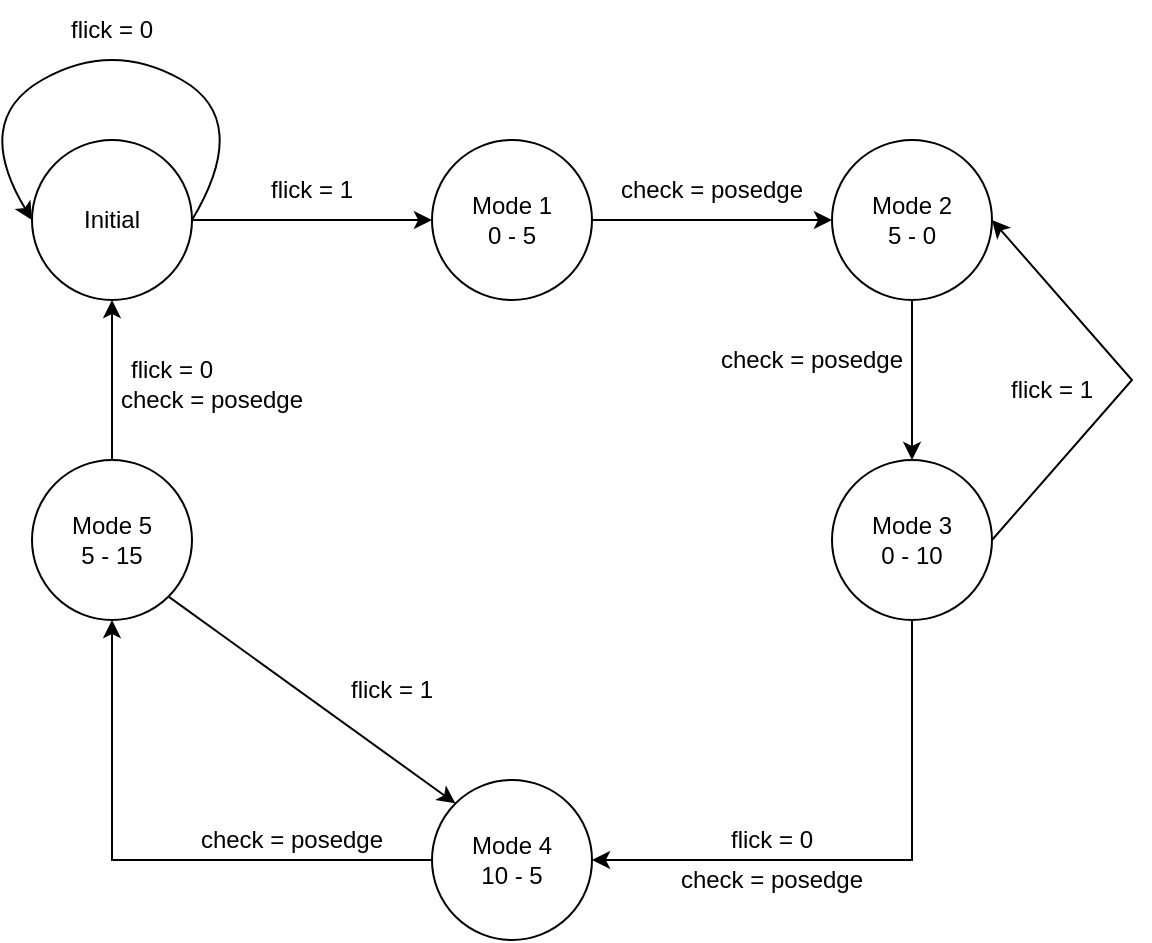 <mxfile version="16.6.6" type="device"><diagram id="td90OOmrXFLukubq8ux3" name="Page-1"><mxGraphModel dx="1278" dy="585" grid="1" gridSize="10" guides="1" tooltips="1" connect="1" arrows="1" fold="1" page="1" pageScale="1" pageWidth="850" pageHeight="1100" math="0" shadow="0"><root><mxCell id="0"/><mxCell id="1" parent="0"/><mxCell id="35tpeAAYdvNA19X8yhC9-1" value="Initial" style="ellipse;whiteSpace=wrap;html=1;aspect=fixed;" parent="1" vertex="1"><mxGeometry x="120" y="200" width="80" height="80" as="geometry"/></mxCell><mxCell id="35tpeAAYdvNA19X8yhC9-16" style="edgeStyle=orthogonalEdgeStyle;rounded=0;orthogonalLoop=1;jettySize=auto;html=1;entryX=0;entryY=0.5;entryDx=0;entryDy=0;" parent="1" source="35tpeAAYdvNA19X8yhC9-2" target="35tpeAAYdvNA19X8yhC9-15" edge="1"><mxGeometry relative="1" as="geometry"/></mxCell><mxCell id="35tpeAAYdvNA19X8yhC9-2" value="Mode 1&lt;br&gt;0 - 5" style="ellipse;whiteSpace=wrap;html=1;aspect=fixed;" parent="1" vertex="1"><mxGeometry x="320" y="200" width="80" height="80" as="geometry"/></mxCell><mxCell id="35tpeAAYdvNA19X8yhC9-9" value="flick = 1" style="text;html=1;strokeColor=none;fillColor=none;align=center;verticalAlign=middle;whiteSpace=wrap;rounded=0;" parent="1" vertex="1"><mxGeometry x="210" y="210" width="100" height="30" as="geometry"/></mxCell><mxCell id="35tpeAAYdvNA19X8yhC9-11" value="" style="curved=1;endArrow=classic;html=1;rounded=0;exitX=1;exitY=0.5;exitDx=0;exitDy=0;entryX=0;entryY=0.5;entryDx=0;entryDy=0;" parent="1" source="35tpeAAYdvNA19X8yhC9-1" target="35tpeAAYdvNA19X8yhC9-2" edge="1"><mxGeometry width="50" height="50" relative="1" as="geometry"><mxPoint x="360" y="420" as="sourcePoint"/><mxPoint x="410" y="370" as="targetPoint"/><Array as="points"><mxPoint x="230" y="240"/></Array></mxGeometry></mxCell><mxCell id="35tpeAAYdvNA19X8yhC9-13" value="" style="curved=1;endArrow=classic;html=1;rounded=0;entryX=0;entryY=0.5;entryDx=0;entryDy=0;exitX=1;exitY=0.5;exitDx=0;exitDy=0;" parent="1" source="35tpeAAYdvNA19X8yhC9-1" target="35tpeAAYdvNA19X8yhC9-1" edge="1"><mxGeometry width="50" height="50" relative="1" as="geometry"><mxPoint x="360" y="420" as="sourcePoint"/><mxPoint x="410" y="370" as="targetPoint"/><Array as="points"><mxPoint x="230" y="190"/><mxPoint x="160" y="150"/><mxPoint x="90" y="190"/></Array></mxGeometry></mxCell><mxCell id="35tpeAAYdvNA19X8yhC9-35" style="edgeStyle=orthogonalEdgeStyle;rounded=0;orthogonalLoop=1;jettySize=auto;html=1;entryX=0.5;entryY=0;entryDx=0;entryDy=0;" parent="1" source="35tpeAAYdvNA19X8yhC9-15" target="35tpeAAYdvNA19X8yhC9-17" edge="1"><mxGeometry relative="1" as="geometry"/></mxCell><mxCell id="35tpeAAYdvNA19X8yhC9-15" value="Mode 2&lt;br&gt;5 - 0" style="ellipse;whiteSpace=wrap;html=1;aspect=fixed;" parent="1" vertex="1"><mxGeometry x="520" y="200" width="80" height="80" as="geometry"/></mxCell><mxCell id="35tpeAAYdvNA19X8yhC9-26" style="edgeStyle=orthogonalEdgeStyle;rounded=0;orthogonalLoop=1;jettySize=auto;html=1;entryX=1;entryY=0.5;entryDx=0;entryDy=0;" parent="1" source="35tpeAAYdvNA19X8yhC9-17" target="35tpeAAYdvNA19X8yhC9-20" edge="1"><mxGeometry relative="1" as="geometry"><mxPoint x="480" y="530" as="targetPoint"/><Array as="points"><mxPoint x="560" y="560"/></Array></mxGeometry></mxCell><mxCell id="35tpeAAYdvNA19X8yhC9-17" value="Mode 3&lt;br&gt;0 - 10" style="ellipse;whiteSpace=wrap;html=1;aspect=fixed;" parent="1" vertex="1"><mxGeometry x="520" y="360" width="80" height="80" as="geometry"/></mxCell><mxCell id="35tpeAAYdvNA19X8yhC9-30" style="edgeStyle=orthogonalEdgeStyle;rounded=0;orthogonalLoop=1;jettySize=auto;html=1;entryX=0.5;entryY=1;entryDx=0;entryDy=0;" parent="1" source="35tpeAAYdvNA19X8yhC9-20" target="35tpeAAYdvNA19X8yhC9-29" edge="1"><mxGeometry relative="1" as="geometry"><mxPoint x="160" y="560" as="targetPoint"/></mxGeometry></mxCell><mxCell id="35tpeAAYdvNA19X8yhC9-20" value="Mode 4&lt;br&gt;10 - 5" style="ellipse;whiteSpace=wrap;html=1;aspect=fixed;" parent="1" vertex="1"><mxGeometry x="320" y="520" width="80" height="80" as="geometry"/></mxCell><mxCell id="35tpeAAYdvNA19X8yhC9-22" value="flick = 0" style="text;html=1;strokeColor=none;fillColor=none;align=center;verticalAlign=middle;whiteSpace=wrap;rounded=0;" parent="1" vertex="1"><mxGeometry x="460" y="535" width="60" height="30" as="geometry"/></mxCell><mxCell id="35tpeAAYdvNA19X8yhC9-25" value="flick = 1" style="text;html=1;strokeColor=none;fillColor=none;align=center;verticalAlign=middle;whiteSpace=wrap;rounded=0;" parent="1" vertex="1"><mxGeometry x="600" y="310" width="60" height="30" as="geometry"/></mxCell><mxCell id="35tpeAAYdvNA19X8yhC9-33" style="edgeStyle=orthogonalEdgeStyle;rounded=0;orthogonalLoop=1;jettySize=auto;html=1;exitX=0.5;exitY=0;exitDx=0;exitDy=0;entryX=0.5;entryY=1;entryDx=0;entryDy=0;" parent="1" source="35tpeAAYdvNA19X8yhC9-29" target="35tpeAAYdvNA19X8yhC9-1" edge="1"><mxGeometry relative="1" as="geometry"/></mxCell><mxCell id="35tpeAAYdvNA19X8yhC9-29" value="Mode 5&lt;br&gt;5 - 15" style="ellipse;whiteSpace=wrap;html=1;aspect=fixed;" parent="1" vertex="1"><mxGeometry x="120" y="360" width="80" height="80" as="geometry"/></mxCell><mxCell id="35tpeAAYdvNA19X8yhC9-32" value="flick = 1" style="text;html=1;strokeColor=none;fillColor=none;align=center;verticalAlign=middle;whiteSpace=wrap;rounded=0;" parent="1" vertex="1"><mxGeometry x="270" y="460" width="60" height="30" as="geometry"/></mxCell><mxCell id="35tpeAAYdvNA19X8yhC9-34" value="flick = 0" style="text;html=1;strokeColor=none;fillColor=none;align=center;verticalAlign=middle;whiteSpace=wrap;rounded=0;" parent="1" vertex="1"><mxGeometry x="160" y="300" width="60" height="30" as="geometry"/></mxCell><mxCell id="35tpeAAYdvNA19X8yhC9-39" value="" style="endArrow=classic;html=1;rounded=0;exitX=1;exitY=0.5;exitDx=0;exitDy=0;" parent="1" source="35tpeAAYdvNA19X8yhC9-17" edge="1"><mxGeometry width="50" height="50" relative="1" as="geometry"><mxPoint x="490" y="380" as="sourcePoint"/><mxPoint x="600" y="240" as="targetPoint"/><Array as="points"><mxPoint x="670" y="320"/></Array></mxGeometry></mxCell><mxCell id="35tpeAAYdvNA19X8yhC9-46" value="flick = 0" style="text;html=1;strokeColor=none;fillColor=none;align=center;verticalAlign=middle;whiteSpace=wrap;rounded=0;" parent="1" vertex="1"><mxGeometry x="130" y="130" width="60" height="30" as="geometry"/></mxCell><mxCell id="35tpeAAYdvNA19X8yhC9-49" value="" style="endArrow=classic;html=1;rounded=0;entryX=0;entryY=0;entryDx=0;entryDy=0;exitX=1;exitY=1;exitDx=0;exitDy=0;" parent="1" source="35tpeAAYdvNA19X8yhC9-29" target="35tpeAAYdvNA19X8yhC9-20" edge="1"><mxGeometry width="50" height="50" relative="1" as="geometry"><mxPoint x="210" y="530" as="sourcePoint"/><mxPoint x="260" y="480" as="targetPoint"/></mxGeometry></mxCell><mxCell id="gsIJ37npIW9NfyJgUz5K-1" value="check = posedge" style="text;html=1;strokeColor=none;fillColor=none;align=center;verticalAlign=middle;whiteSpace=wrap;rounded=0;" vertex="1" parent="1"><mxGeometry x="410" y="215" width="100" height="20" as="geometry"/></mxCell><mxCell id="gsIJ37npIW9NfyJgUz5K-8" value="check = posedge" style="text;html=1;strokeColor=none;fillColor=none;align=center;verticalAlign=middle;whiteSpace=wrap;rounded=0;" vertex="1" parent="1"><mxGeometry x="460" y="300" width="100" height="20" as="geometry"/></mxCell><mxCell id="gsIJ37npIW9NfyJgUz5K-9" value="check = posedge" style="text;html=1;strokeColor=none;fillColor=none;align=center;verticalAlign=middle;whiteSpace=wrap;rounded=0;" vertex="1" parent="1"><mxGeometry x="440" y="560" width="100" height="20" as="geometry"/></mxCell><mxCell id="gsIJ37npIW9NfyJgUz5K-10" value="check = posedge" style="text;html=1;strokeColor=none;fillColor=none;align=center;verticalAlign=middle;whiteSpace=wrap;rounded=0;" vertex="1" parent="1"><mxGeometry x="200" y="540" width="100" height="20" as="geometry"/></mxCell><mxCell id="gsIJ37npIW9NfyJgUz5K-12" value="check = posedge" style="text;html=1;strokeColor=none;fillColor=none;align=center;verticalAlign=middle;whiteSpace=wrap;rounded=0;" vertex="1" parent="1"><mxGeometry x="160" y="320" width="100" height="20" as="geometry"/></mxCell></root></mxGraphModel></diagram></mxfile>